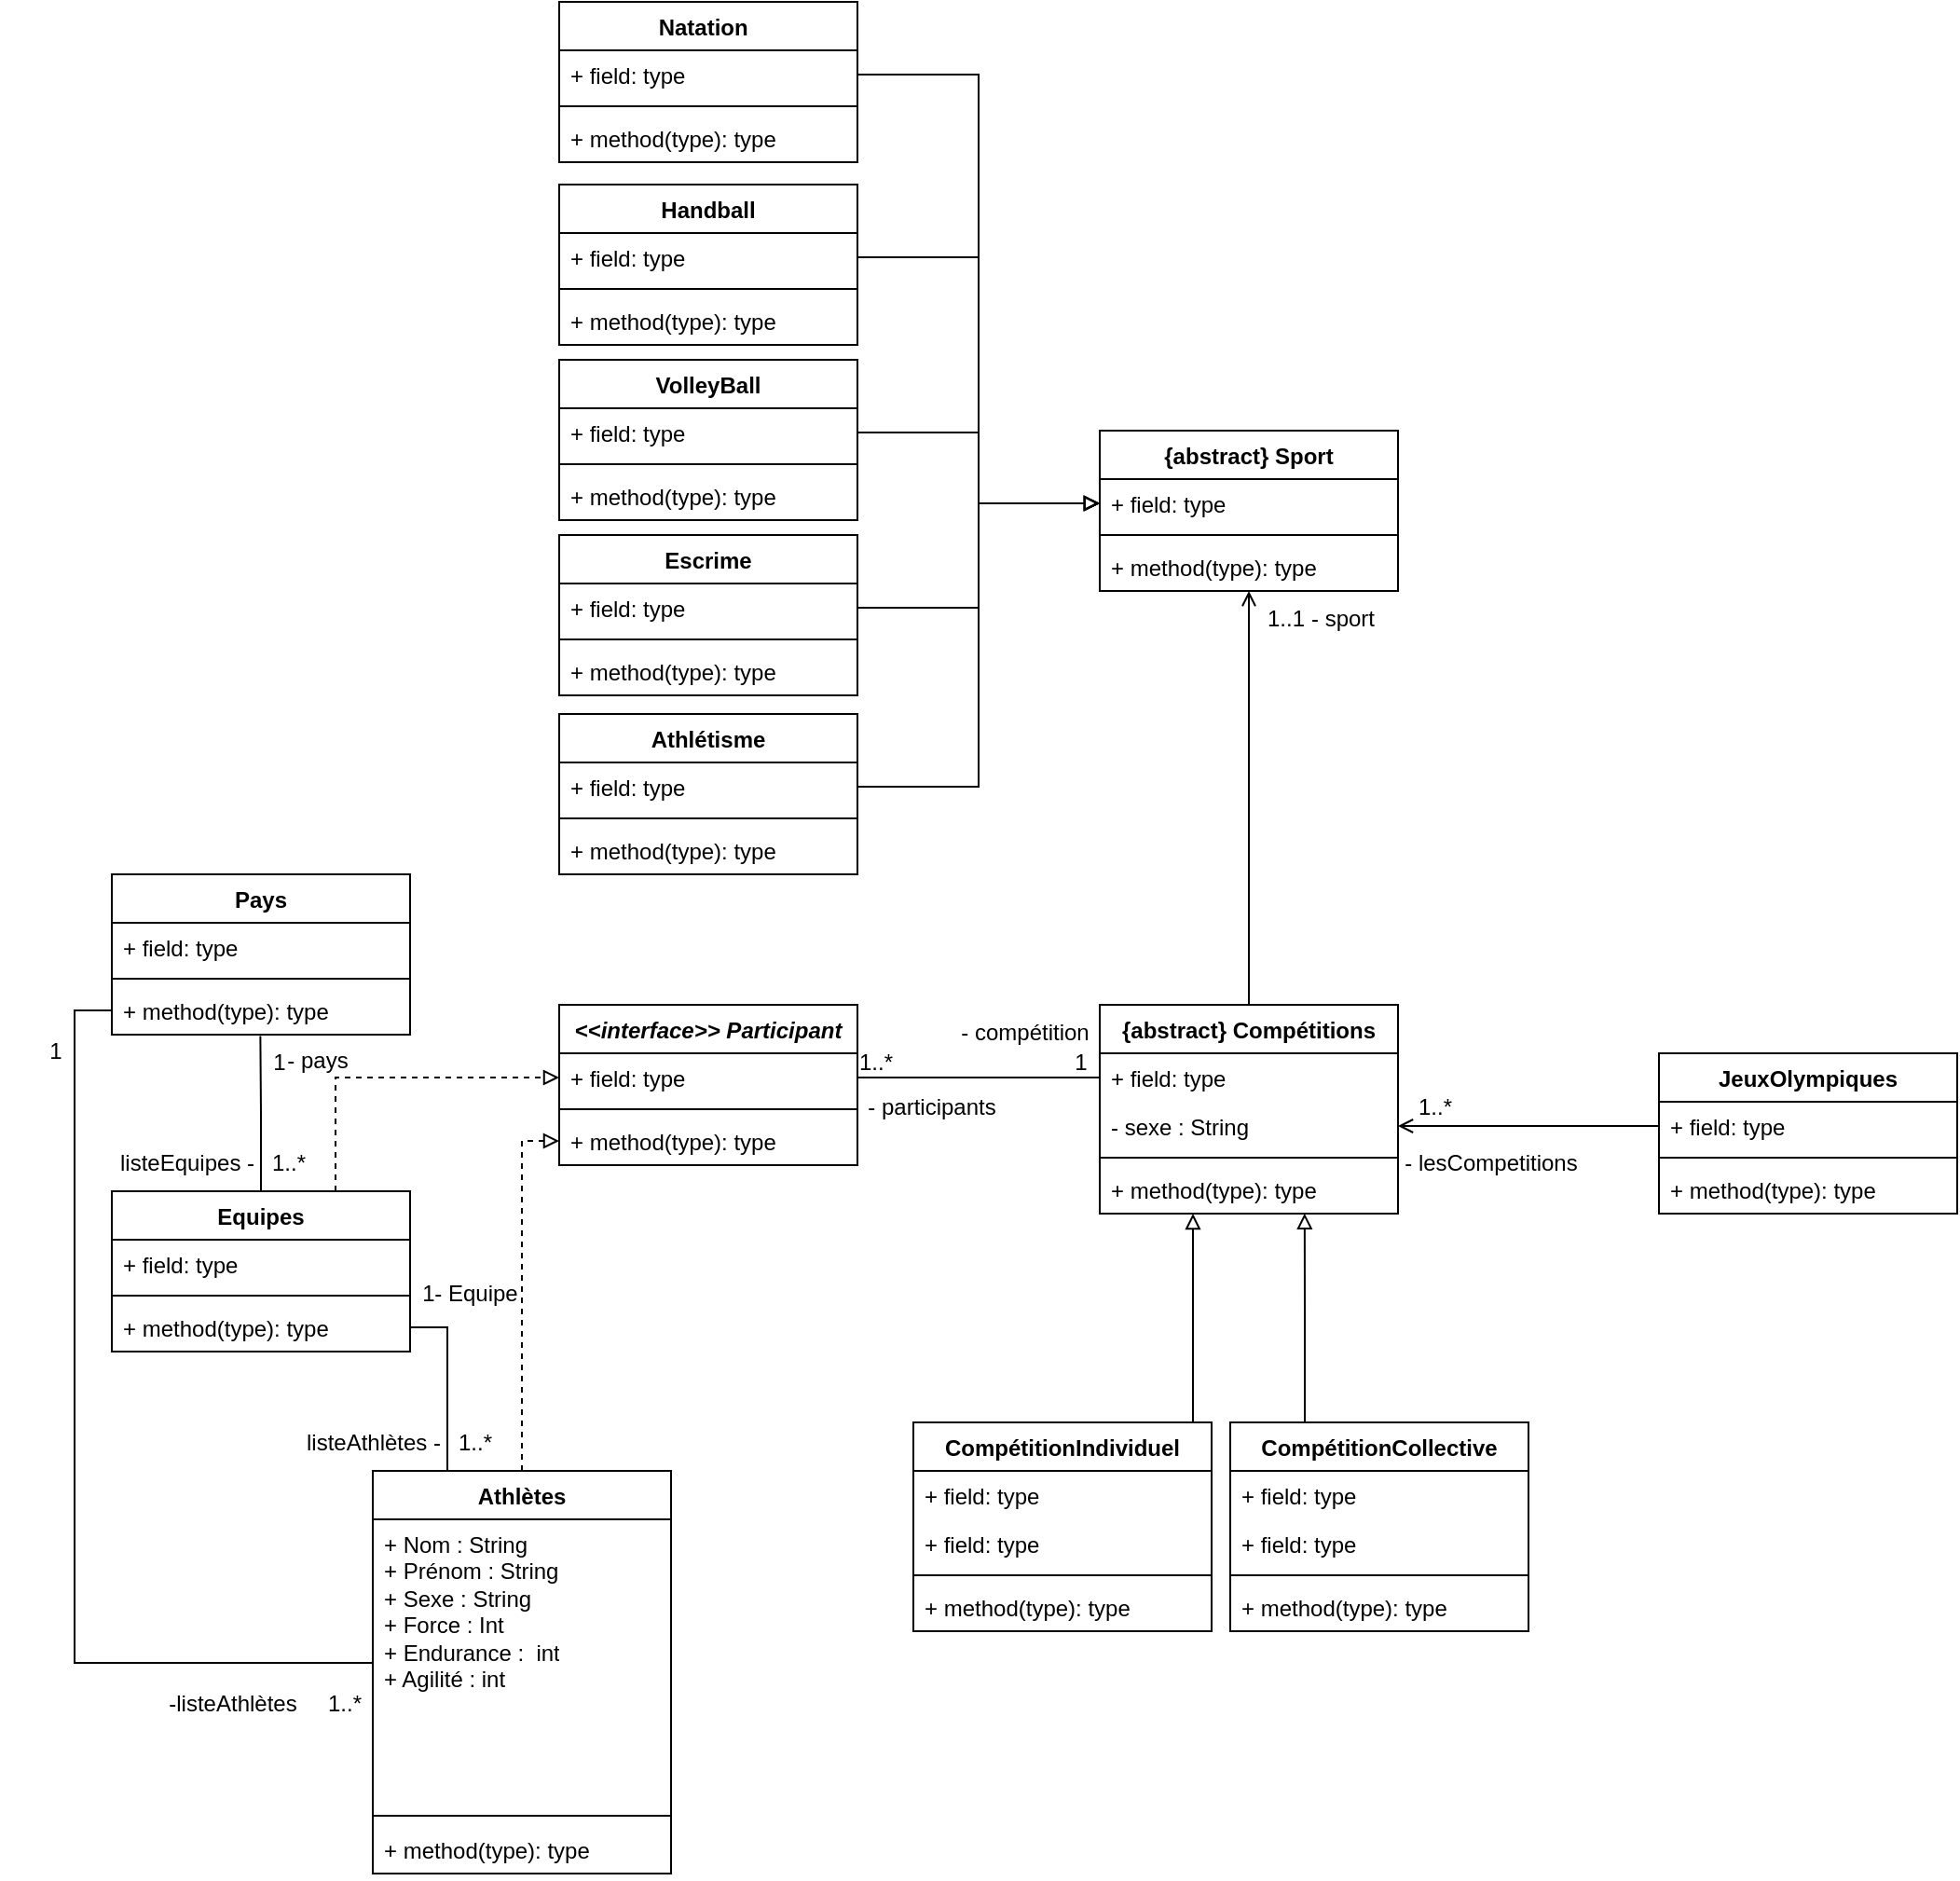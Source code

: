 <mxfile version="23.1.2" type="github">
  <diagram id="C5RBs43oDa-KdzZeNtuy" name="Page-1">
    <mxGraphModel dx="1509" dy="813" grid="1" gridSize="10" guides="1" tooltips="1" connect="1" arrows="1" fold="1" page="1" pageScale="1" pageWidth="827" pageHeight="1169" math="0" shadow="0">
      <root>
        <mxCell id="WIyWlLk6GJQsqaUBKTNV-0" />
        <mxCell id="WIyWlLk6GJQsqaUBKTNV-1" parent="WIyWlLk6GJQsqaUBKTNV-0" />
        <mxCell id="sNgtJWW5c5NjqKj0yKrV-7" value="" style="edgeStyle=orthogonalEdgeStyle;rounded=0;orthogonalLoop=1;jettySize=auto;html=1;entryX=0.5;entryY=0;entryDx=0;entryDy=0;endArrow=none;endFill=0;startArrow=open;startFill=0;" parent="WIyWlLk6GJQsqaUBKTNV-1" source="z6xIJ1BXpiOvv1FL2pou-0" target="sNgtJWW5c5NjqKj0yKrV-51" edge="1">
          <mxGeometry relative="1" as="geometry">
            <mxPoint x="700" y="414" as="targetPoint" />
          </mxGeometry>
        </mxCell>
        <mxCell id="z6xIJ1BXpiOvv1FL2pou-0" value="{abstract} Sport" style="swimlane;fontStyle=1;align=center;verticalAlign=top;childLayout=stackLayout;horizontal=1;startSize=26;horizontalStack=0;resizeParent=1;resizeParentMax=0;resizeLast=0;collapsible=1;marginBottom=0;whiteSpace=wrap;html=1;" parent="WIyWlLk6GJQsqaUBKTNV-1" vertex="1">
          <mxGeometry x="620" y="262" width="160" height="86" as="geometry" />
        </mxCell>
        <mxCell id="z6xIJ1BXpiOvv1FL2pou-1" value="+ field: type" style="text;strokeColor=none;fillColor=none;align=left;verticalAlign=top;spacingLeft=4;spacingRight=4;overflow=hidden;rotatable=0;points=[[0,0.5],[1,0.5]];portConstraint=eastwest;whiteSpace=wrap;html=1;" parent="z6xIJ1BXpiOvv1FL2pou-0" vertex="1">
          <mxGeometry y="26" width="160" height="26" as="geometry" />
        </mxCell>
        <mxCell id="z6xIJ1BXpiOvv1FL2pou-2" value="" style="line;strokeWidth=1;fillColor=none;align=left;verticalAlign=middle;spacingTop=-1;spacingLeft=3;spacingRight=3;rotatable=0;labelPosition=right;points=[];portConstraint=eastwest;strokeColor=inherit;" parent="z6xIJ1BXpiOvv1FL2pou-0" vertex="1">
          <mxGeometry y="52" width="160" height="8" as="geometry" />
        </mxCell>
        <mxCell id="z6xIJ1BXpiOvv1FL2pou-3" value="+ method(type): type" style="text;strokeColor=none;fillColor=none;align=left;verticalAlign=top;spacingLeft=4;spacingRight=4;overflow=hidden;rotatable=0;points=[[0,0.5],[1,0.5]];portConstraint=eastwest;whiteSpace=wrap;html=1;" parent="z6xIJ1BXpiOvv1FL2pou-0" vertex="1">
          <mxGeometry y="60" width="160" height="26" as="geometry" />
        </mxCell>
        <mxCell id="z6xIJ1BXpiOvv1FL2pou-5" value="Pays" style="swimlane;fontStyle=1;align=center;verticalAlign=top;childLayout=stackLayout;horizontal=1;startSize=26;horizontalStack=0;resizeParent=1;resizeParentMax=0;resizeLast=0;collapsible=1;marginBottom=0;whiteSpace=wrap;html=1;" parent="WIyWlLk6GJQsqaUBKTNV-1" vertex="1">
          <mxGeometry x="90" y="500" width="160" height="86" as="geometry" />
        </mxCell>
        <mxCell id="z6xIJ1BXpiOvv1FL2pou-6" value="+ field: type" style="text;strokeColor=none;fillColor=none;align=left;verticalAlign=top;spacingLeft=4;spacingRight=4;overflow=hidden;rotatable=0;points=[[0,0.5],[1,0.5]];portConstraint=eastwest;whiteSpace=wrap;html=1;" parent="z6xIJ1BXpiOvv1FL2pou-5" vertex="1">
          <mxGeometry y="26" width="160" height="26" as="geometry" />
        </mxCell>
        <mxCell id="z6xIJ1BXpiOvv1FL2pou-7" value="" style="line;strokeWidth=1;fillColor=none;align=left;verticalAlign=middle;spacingTop=-1;spacingLeft=3;spacingRight=3;rotatable=0;labelPosition=right;points=[];portConstraint=eastwest;strokeColor=inherit;" parent="z6xIJ1BXpiOvv1FL2pou-5" vertex="1">
          <mxGeometry y="52" width="160" height="8" as="geometry" />
        </mxCell>
        <mxCell id="z6xIJ1BXpiOvv1FL2pou-8" value="+ method(type): type" style="text;strokeColor=none;fillColor=none;align=left;verticalAlign=top;spacingLeft=4;spacingRight=4;overflow=hidden;rotatable=0;points=[[0,0.5],[1,0.5]];portConstraint=eastwest;whiteSpace=wrap;html=1;" parent="z6xIJ1BXpiOvv1FL2pou-5" vertex="1">
          <mxGeometry y="60" width="160" height="26" as="geometry" />
        </mxCell>
        <mxCell id="H972g_gZdTRW4qU4wHeY-0" style="edgeStyle=orthogonalEdgeStyle;rounded=0;orthogonalLoop=1;jettySize=auto;html=1;exitX=0.5;exitY=0;exitDx=0;exitDy=0;entryX=0.498;entryY=1.027;entryDx=0;entryDy=0;entryPerimeter=0;endArrow=none;endFill=0;" parent="WIyWlLk6GJQsqaUBKTNV-1" source="sNgtJWW5c5NjqKj0yKrV-0" target="z6xIJ1BXpiOvv1FL2pou-8" edge="1">
          <mxGeometry relative="1" as="geometry" />
        </mxCell>
        <mxCell id="sNgtJWW5c5NjqKj0yKrV-9" style="edgeStyle=orthogonalEdgeStyle;rounded=0;orthogonalLoop=1;jettySize=auto;html=1;exitX=0.25;exitY=0;exitDx=0;exitDy=0;endArrow=none;endFill=0;" parent="WIyWlLk6GJQsqaUBKTNV-1" source="z6xIJ1BXpiOvv1FL2pou-9" target="sNgtJWW5c5NjqKj0yKrV-3" edge="1">
          <mxGeometry relative="1" as="geometry" />
        </mxCell>
        <mxCell id="sNgtJWW5c5NjqKj0yKrV-14" value="" style="edgeStyle=orthogonalEdgeStyle;rounded=0;orthogonalLoop=1;jettySize=auto;html=1;entryX=0;entryY=0.5;entryDx=0;entryDy=0;exitX=0;exitY=0.5;exitDx=0;exitDy=0;endArrow=none;endFill=0;startArrow=none;startFill=0;" parent="WIyWlLk6GJQsqaUBKTNV-1" source="z6xIJ1BXpiOvv1FL2pou-10" target="z6xIJ1BXpiOvv1FL2pou-8" edge="1">
          <mxGeometry relative="1" as="geometry" />
        </mxCell>
        <mxCell id="sNgtJWW5c5NjqKj0yKrV-92" style="edgeStyle=orthogonalEdgeStyle;rounded=0;orthogonalLoop=1;jettySize=auto;html=1;exitX=0.5;exitY=0;exitDx=0;exitDy=0;entryX=0;entryY=0.5;entryDx=0;entryDy=0;endArrow=block;endFill=0;dashed=1;" parent="WIyWlLk6GJQsqaUBKTNV-1" source="z6xIJ1BXpiOvv1FL2pou-9" target="sNgtJWW5c5NjqKj0yKrV-90" edge="1">
          <mxGeometry relative="1" as="geometry">
            <mxPoint x="330.0" y="750" as="targetPoint" />
          </mxGeometry>
        </mxCell>
        <mxCell id="z6xIJ1BXpiOvv1FL2pou-9" value="Athlètes" style="swimlane;fontStyle=1;align=center;verticalAlign=top;childLayout=stackLayout;horizontal=1;startSize=26;horizontalStack=0;resizeParent=1;resizeParentMax=0;resizeLast=0;collapsible=1;marginBottom=0;whiteSpace=wrap;html=1;" parent="WIyWlLk6GJQsqaUBKTNV-1" vertex="1">
          <mxGeometry x="230" y="820" width="160" height="216" as="geometry" />
        </mxCell>
        <mxCell id="z6xIJ1BXpiOvv1FL2pou-10" value="+ Nom : String&lt;div&gt;+ Prénom : String&lt;br&gt;+ Sexe : String&lt;br&gt;&lt;/div&gt;&lt;div&gt;+ Force : Int&lt;/div&gt;&lt;div&gt;+ Endurance :&amp;nbsp; int &lt;br&gt;&lt;/div&gt;&lt;div&gt;+ Agilité : int&lt;/div&gt;&lt;div&gt;&lt;br&gt;&lt;/div&gt;" style="text;strokeColor=none;fillColor=none;align=left;verticalAlign=top;spacingLeft=4;spacingRight=4;overflow=hidden;rotatable=0;points=[[0,0.5],[1,0.5]];portConstraint=eastwest;whiteSpace=wrap;html=1;" parent="z6xIJ1BXpiOvv1FL2pou-9" vertex="1">
          <mxGeometry y="26" width="160" height="154" as="geometry" />
        </mxCell>
        <mxCell id="z6xIJ1BXpiOvv1FL2pou-11" value="" style="line;strokeWidth=1;fillColor=none;align=left;verticalAlign=middle;spacingTop=-1;spacingLeft=3;spacingRight=3;rotatable=0;labelPosition=right;points=[];portConstraint=eastwest;strokeColor=inherit;" parent="z6xIJ1BXpiOvv1FL2pou-9" vertex="1">
          <mxGeometry y="180" width="160" height="10" as="geometry" />
        </mxCell>
        <mxCell id="z6xIJ1BXpiOvv1FL2pou-12" value="+ method(type): type" style="text;strokeColor=none;fillColor=none;align=left;verticalAlign=top;spacingLeft=4;spacingRight=4;overflow=hidden;rotatable=0;points=[[0,0.5],[1,0.5]];portConstraint=eastwest;whiteSpace=wrap;html=1;" parent="z6xIJ1BXpiOvv1FL2pou-9" vertex="1">
          <mxGeometry y="190" width="160" height="26" as="geometry" />
        </mxCell>
        <mxCell id="sNgtJWW5c5NjqKj0yKrV-91" style="edgeStyle=orthogonalEdgeStyle;rounded=0;orthogonalLoop=1;jettySize=auto;html=1;exitX=0.75;exitY=0;exitDx=0;exitDy=0;entryX=0;entryY=0.5;entryDx=0;entryDy=0;dashed=1;endArrow=block;endFill=0;" parent="WIyWlLk6GJQsqaUBKTNV-1" source="sNgtJWW5c5NjqKj0yKrV-0" target="sNgtJWW5c5NjqKj0yKrV-88" edge="1">
          <mxGeometry relative="1" as="geometry" />
        </mxCell>
        <mxCell id="sNgtJWW5c5NjqKj0yKrV-0" value="Equipes" style="swimlane;fontStyle=1;align=center;verticalAlign=top;childLayout=stackLayout;horizontal=1;startSize=26;horizontalStack=0;resizeParent=1;resizeParentMax=0;resizeLast=0;collapsible=1;marginBottom=0;whiteSpace=wrap;html=1;" parent="WIyWlLk6GJQsqaUBKTNV-1" vertex="1">
          <mxGeometry x="90" y="670" width="160" height="86" as="geometry" />
        </mxCell>
        <mxCell id="sNgtJWW5c5NjqKj0yKrV-1" value="+ field: type" style="text;strokeColor=none;fillColor=none;align=left;verticalAlign=top;spacingLeft=4;spacingRight=4;overflow=hidden;rotatable=0;points=[[0,0.5],[1,0.5]];portConstraint=eastwest;whiteSpace=wrap;html=1;" parent="sNgtJWW5c5NjqKj0yKrV-0" vertex="1">
          <mxGeometry y="26" width="160" height="26" as="geometry" />
        </mxCell>
        <mxCell id="sNgtJWW5c5NjqKj0yKrV-2" value="" style="line;strokeWidth=1;fillColor=none;align=left;verticalAlign=middle;spacingTop=-1;spacingLeft=3;spacingRight=3;rotatable=0;labelPosition=right;points=[];portConstraint=eastwest;strokeColor=inherit;" parent="sNgtJWW5c5NjqKj0yKrV-0" vertex="1">
          <mxGeometry y="52" width="160" height="8" as="geometry" />
        </mxCell>
        <mxCell id="sNgtJWW5c5NjqKj0yKrV-3" value="+ method(type): type" style="text;strokeColor=none;fillColor=none;align=left;verticalAlign=top;spacingLeft=4;spacingRight=4;overflow=hidden;rotatable=0;points=[[0,0.5],[1,0.5]];portConstraint=eastwest;whiteSpace=wrap;html=1;" parent="sNgtJWW5c5NjqKj0yKrV-0" vertex="1">
          <mxGeometry y="60" width="160" height="26" as="geometry" />
        </mxCell>
        <mxCell id="sNgtJWW5c5NjqKj0yKrV-10" value="1..*" style="text;html=1;align=center;verticalAlign=middle;whiteSpace=wrap;rounded=0;" parent="WIyWlLk6GJQsqaUBKTNV-1" vertex="1">
          <mxGeometry x="175" y="640" width="20" height="30" as="geometry" />
        </mxCell>
        <mxCell id="sNgtJWW5c5NjqKj0yKrV-11" value="1" style="text;html=1;align=center;verticalAlign=middle;whiteSpace=wrap;rounded=0;" parent="WIyWlLk6GJQsqaUBKTNV-1" vertex="1">
          <mxGeometry x="175" y="586" width="10" height="30" as="geometry" />
        </mxCell>
        <mxCell id="sNgtJWW5c5NjqKj0yKrV-12" value="1..*" style="text;html=1;align=center;verticalAlign=middle;whiteSpace=wrap;rounded=0;" parent="WIyWlLk6GJQsqaUBKTNV-1" vertex="1">
          <mxGeometry x="265" y="790" width="40" height="30" as="geometry" />
        </mxCell>
        <mxCell id="sNgtJWW5c5NjqKj0yKrV-13" value="1" style="text;html=1;align=center;verticalAlign=middle;whiteSpace=wrap;rounded=0;" parent="WIyWlLk6GJQsqaUBKTNV-1" vertex="1">
          <mxGeometry x="230" y="710" width="60" height="30" as="geometry" />
        </mxCell>
        <mxCell id="sNgtJWW5c5NjqKj0yKrV-15" value="1" style="text;html=1;align=center;verticalAlign=middle;whiteSpace=wrap;rounded=0;" parent="WIyWlLk6GJQsqaUBKTNV-1" vertex="1">
          <mxGeometry x="30" y="580" width="60" height="30" as="geometry" />
        </mxCell>
        <mxCell id="sNgtJWW5c5NjqKj0yKrV-16" value="Handball" style="swimlane;fontStyle=1;align=center;verticalAlign=top;childLayout=stackLayout;horizontal=1;startSize=26;horizontalStack=0;resizeParent=1;resizeParentMax=0;resizeLast=0;collapsible=1;marginBottom=0;whiteSpace=wrap;html=1;" parent="WIyWlLk6GJQsqaUBKTNV-1" vertex="1">
          <mxGeometry x="330" y="130" width="160" height="86" as="geometry" />
        </mxCell>
        <mxCell id="sNgtJWW5c5NjqKj0yKrV-17" value="+ field: type" style="text;strokeColor=none;fillColor=none;align=left;verticalAlign=top;spacingLeft=4;spacingRight=4;overflow=hidden;rotatable=0;points=[[0,0.5],[1,0.5]];portConstraint=eastwest;whiteSpace=wrap;html=1;" parent="sNgtJWW5c5NjqKj0yKrV-16" vertex="1">
          <mxGeometry y="26" width="160" height="26" as="geometry" />
        </mxCell>
        <mxCell id="sNgtJWW5c5NjqKj0yKrV-18" value="" style="line;strokeWidth=1;fillColor=none;align=left;verticalAlign=middle;spacingTop=-1;spacingLeft=3;spacingRight=3;rotatable=0;labelPosition=right;points=[];portConstraint=eastwest;strokeColor=inherit;" parent="sNgtJWW5c5NjqKj0yKrV-16" vertex="1">
          <mxGeometry y="52" width="160" height="8" as="geometry" />
        </mxCell>
        <mxCell id="sNgtJWW5c5NjqKj0yKrV-19" value="+ method(type): type" style="text;strokeColor=none;fillColor=none;align=left;verticalAlign=top;spacingLeft=4;spacingRight=4;overflow=hidden;rotatable=0;points=[[0,0.5],[1,0.5]];portConstraint=eastwest;whiteSpace=wrap;html=1;" parent="sNgtJWW5c5NjqKj0yKrV-16" vertex="1">
          <mxGeometry y="60" width="160" height="26" as="geometry" />
        </mxCell>
        <mxCell id="sNgtJWW5c5NjqKj0yKrV-20" value="&lt;div&gt;VolleyBall&lt;/div&gt;" style="swimlane;fontStyle=1;align=center;verticalAlign=top;childLayout=stackLayout;horizontal=1;startSize=26;horizontalStack=0;resizeParent=1;resizeParentMax=0;resizeLast=0;collapsible=1;marginBottom=0;whiteSpace=wrap;html=1;" parent="WIyWlLk6GJQsqaUBKTNV-1" vertex="1">
          <mxGeometry x="330" y="224" width="160" height="86" as="geometry" />
        </mxCell>
        <mxCell id="sNgtJWW5c5NjqKj0yKrV-21" value="+ field: type" style="text;strokeColor=none;fillColor=none;align=left;verticalAlign=top;spacingLeft=4;spacingRight=4;overflow=hidden;rotatable=0;points=[[0,0.5],[1,0.5]];portConstraint=eastwest;whiteSpace=wrap;html=1;" parent="sNgtJWW5c5NjqKj0yKrV-20" vertex="1">
          <mxGeometry y="26" width="160" height="26" as="geometry" />
        </mxCell>
        <mxCell id="sNgtJWW5c5NjqKj0yKrV-22" value="" style="line;strokeWidth=1;fillColor=none;align=left;verticalAlign=middle;spacingTop=-1;spacingLeft=3;spacingRight=3;rotatable=0;labelPosition=right;points=[];portConstraint=eastwest;strokeColor=inherit;" parent="sNgtJWW5c5NjqKj0yKrV-20" vertex="1">
          <mxGeometry y="52" width="160" height="8" as="geometry" />
        </mxCell>
        <mxCell id="sNgtJWW5c5NjqKj0yKrV-23" value="+ method(type): type" style="text;strokeColor=none;fillColor=none;align=left;verticalAlign=top;spacingLeft=4;spacingRight=4;overflow=hidden;rotatable=0;points=[[0,0.5],[1,0.5]];portConstraint=eastwest;whiteSpace=wrap;html=1;" parent="sNgtJWW5c5NjqKj0yKrV-20" vertex="1">
          <mxGeometry y="60" width="160" height="26" as="geometry" />
        </mxCell>
        <mxCell id="sNgtJWW5c5NjqKj0yKrV-24" value="Escrime" style="swimlane;fontStyle=1;align=center;verticalAlign=top;childLayout=stackLayout;horizontal=1;startSize=26;horizontalStack=0;resizeParent=1;resizeParentMax=0;resizeLast=0;collapsible=1;marginBottom=0;whiteSpace=wrap;html=1;" parent="WIyWlLk6GJQsqaUBKTNV-1" vertex="1">
          <mxGeometry x="330" y="318" width="160" height="86" as="geometry" />
        </mxCell>
        <mxCell id="sNgtJWW5c5NjqKj0yKrV-25" value="+ field: type" style="text;strokeColor=none;fillColor=none;align=left;verticalAlign=top;spacingLeft=4;spacingRight=4;overflow=hidden;rotatable=0;points=[[0,0.5],[1,0.5]];portConstraint=eastwest;whiteSpace=wrap;html=1;" parent="sNgtJWW5c5NjqKj0yKrV-24" vertex="1">
          <mxGeometry y="26" width="160" height="26" as="geometry" />
        </mxCell>
        <mxCell id="sNgtJWW5c5NjqKj0yKrV-26" value="" style="line;strokeWidth=1;fillColor=none;align=left;verticalAlign=middle;spacingTop=-1;spacingLeft=3;spacingRight=3;rotatable=0;labelPosition=right;points=[];portConstraint=eastwest;strokeColor=inherit;" parent="sNgtJWW5c5NjqKj0yKrV-24" vertex="1">
          <mxGeometry y="52" width="160" height="8" as="geometry" />
        </mxCell>
        <mxCell id="sNgtJWW5c5NjqKj0yKrV-27" value="+ method(type): type" style="text;strokeColor=none;fillColor=none;align=left;verticalAlign=top;spacingLeft=4;spacingRight=4;overflow=hidden;rotatable=0;points=[[0,0.5],[1,0.5]];portConstraint=eastwest;whiteSpace=wrap;html=1;" parent="sNgtJWW5c5NjqKj0yKrV-24" vertex="1">
          <mxGeometry y="60" width="160" height="26" as="geometry" />
        </mxCell>
        <mxCell id="sNgtJWW5c5NjqKj0yKrV-28" value="Natation&lt;span style=&quot;white-space: pre;&quot;&gt;&#x9;&lt;/span&gt;" style="swimlane;fontStyle=1;align=center;verticalAlign=top;childLayout=stackLayout;horizontal=1;startSize=26;horizontalStack=0;resizeParent=1;resizeParentMax=0;resizeLast=0;collapsible=1;marginBottom=0;whiteSpace=wrap;html=1;" parent="WIyWlLk6GJQsqaUBKTNV-1" vertex="1">
          <mxGeometry x="330" y="32" width="160" height="86" as="geometry" />
        </mxCell>
        <mxCell id="sNgtJWW5c5NjqKj0yKrV-29" value="+ field: type" style="text;strokeColor=none;fillColor=none;align=left;verticalAlign=top;spacingLeft=4;spacingRight=4;overflow=hidden;rotatable=0;points=[[0,0.5],[1,0.5]];portConstraint=eastwest;whiteSpace=wrap;html=1;" parent="sNgtJWW5c5NjqKj0yKrV-28" vertex="1">
          <mxGeometry y="26" width="160" height="26" as="geometry" />
        </mxCell>
        <mxCell id="sNgtJWW5c5NjqKj0yKrV-30" value="" style="line;strokeWidth=1;fillColor=none;align=left;verticalAlign=middle;spacingTop=-1;spacingLeft=3;spacingRight=3;rotatable=0;labelPosition=right;points=[];portConstraint=eastwest;strokeColor=inherit;" parent="sNgtJWW5c5NjqKj0yKrV-28" vertex="1">
          <mxGeometry y="52" width="160" height="8" as="geometry" />
        </mxCell>
        <mxCell id="sNgtJWW5c5NjqKj0yKrV-31" value="+ method(type): type" style="text;strokeColor=none;fillColor=none;align=left;verticalAlign=top;spacingLeft=4;spacingRight=4;overflow=hidden;rotatable=0;points=[[0,0.5],[1,0.5]];portConstraint=eastwest;whiteSpace=wrap;html=1;" parent="sNgtJWW5c5NjqKj0yKrV-28" vertex="1">
          <mxGeometry y="60" width="160" height="26" as="geometry" />
        </mxCell>
        <mxCell id="sNgtJWW5c5NjqKj0yKrV-32" value="Athlétisme" style="swimlane;fontStyle=1;align=center;verticalAlign=top;childLayout=stackLayout;horizontal=1;startSize=26;horizontalStack=0;resizeParent=1;resizeParentMax=0;resizeLast=0;collapsible=1;marginBottom=0;whiteSpace=wrap;html=1;" parent="WIyWlLk6GJQsqaUBKTNV-1" vertex="1">
          <mxGeometry x="330" y="414" width="160" height="86" as="geometry" />
        </mxCell>
        <mxCell id="sNgtJWW5c5NjqKj0yKrV-33" value="+ field: type" style="text;strokeColor=none;fillColor=none;align=left;verticalAlign=top;spacingLeft=4;spacingRight=4;overflow=hidden;rotatable=0;points=[[0,0.5],[1,0.5]];portConstraint=eastwest;whiteSpace=wrap;html=1;" parent="sNgtJWW5c5NjqKj0yKrV-32" vertex="1">
          <mxGeometry y="26" width="160" height="26" as="geometry" />
        </mxCell>
        <mxCell id="sNgtJWW5c5NjqKj0yKrV-34" value="" style="line;strokeWidth=1;fillColor=none;align=left;verticalAlign=middle;spacingTop=-1;spacingLeft=3;spacingRight=3;rotatable=0;labelPosition=right;points=[];portConstraint=eastwest;strokeColor=inherit;" parent="sNgtJWW5c5NjqKj0yKrV-32" vertex="1">
          <mxGeometry y="52" width="160" height="8" as="geometry" />
        </mxCell>
        <mxCell id="sNgtJWW5c5NjqKj0yKrV-35" value="+ method(type): type" style="text;strokeColor=none;fillColor=none;align=left;verticalAlign=top;spacingLeft=4;spacingRight=4;overflow=hidden;rotatable=0;points=[[0,0.5],[1,0.5]];portConstraint=eastwest;whiteSpace=wrap;html=1;" parent="sNgtJWW5c5NjqKj0yKrV-32" vertex="1">
          <mxGeometry y="60" width="160" height="26" as="geometry" />
        </mxCell>
        <mxCell id="sNgtJWW5c5NjqKj0yKrV-47" value="1..1" style="text;html=1;align=center;verticalAlign=middle;whiteSpace=wrap;rounded=0;" parent="WIyWlLk6GJQsqaUBKTNV-1" vertex="1">
          <mxGeometry x="690" y="348" width="60" height="30" as="geometry" />
        </mxCell>
        <mxCell id="sNgtJWW5c5NjqKj0yKrV-51" value="{abstract} Compétitions" style="swimlane;fontStyle=1;align=center;verticalAlign=top;childLayout=stackLayout;horizontal=1;startSize=26;horizontalStack=0;resizeParent=1;resizeParentMax=0;resizeLast=0;collapsible=1;marginBottom=0;whiteSpace=wrap;html=1;" parent="WIyWlLk6GJQsqaUBKTNV-1" vertex="1">
          <mxGeometry x="620" y="570" width="160" height="112" as="geometry">
            <mxRectangle x="1060" y="585" width="160" height="30" as="alternateBounds" />
          </mxGeometry>
        </mxCell>
        <mxCell id="sNgtJWW5c5NjqKj0yKrV-52" value="+ field: type" style="text;strokeColor=none;fillColor=none;align=left;verticalAlign=top;spacingLeft=4;spacingRight=4;overflow=hidden;rotatable=0;points=[[0,0.5],[1,0.5]];portConstraint=eastwest;whiteSpace=wrap;html=1;" parent="sNgtJWW5c5NjqKj0yKrV-51" vertex="1">
          <mxGeometry y="26" width="160" height="26" as="geometry" />
        </mxCell>
        <mxCell id="sNgtJWW5c5NjqKj0yKrV-53" value="- sexe : String" style="text;strokeColor=none;fillColor=none;align=left;verticalAlign=top;spacingLeft=4;spacingRight=4;overflow=hidden;rotatable=0;points=[[0,0.5],[1,0.5]];portConstraint=eastwest;whiteSpace=wrap;html=1;" parent="sNgtJWW5c5NjqKj0yKrV-51" vertex="1">
          <mxGeometry y="52" width="160" height="26" as="geometry" />
        </mxCell>
        <mxCell id="sNgtJWW5c5NjqKj0yKrV-54" value="" style="line;strokeWidth=1;fillColor=none;align=left;verticalAlign=middle;spacingTop=-1;spacingLeft=3;spacingRight=3;rotatable=0;labelPosition=right;points=[];portConstraint=eastwest;strokeColor=inherit;" parent="sNgtJWW5c5NjqKj0yKrV-51" vertex="1">
          <mxGeometry y="78" width="160" height="8" as="geometry" />
        </mxCell>
        <mxCell id="sNgtJWW5c5NjqKj0yKrV-55" value="+ method(type): type" style="text;strokeColor=none;fillColor=none;align=left;verticalAlign=top;spacingLeft=4;spacingRight=4;overflow=hidden;rotatable=0;points=[[0,0.5],[1,0.5]];portConstraint=eastwest;whiteSpace=wrap;html=1;" parent="sNgtJWW5c5NjqKj0yKrV-51" vertex="1">
          <mxGeometry y="86" width="160" height="26" as="geometry" />
        </mxCell>
        <mxCell id="sNgtJWW5c5NjqKj0yKrV-56" value="CompétitionIndividuel" style="swimlane;fontStyle=1;align=center;verticalAlign=top;childLayout=stackLayout;horizontal=1;startSize=26;horizontalStack=0;resizeParent=1;resizeParentMax=0;resizeLast=0;collapsible=1;marginBottom=0;whiteSpace=wrap;html=1;" parent="WIyWlLk6GJQsqaUBKTNV-1" vertex="1">
          <mxGeometry x="520" y="794" width="160" height="112" as="geometry" />
        </mxCell>
        <mxCell id="sNgtJWW5c5NjqKj0yKrV-57" value="+ field: type" style="text;strokeColor=none;fillColor=none;align=left;verticalAlign=top;spacingLeft=4;spacingRight=4;overflow=hidden;rotatable=0;points=[[0,0.5],[1,0.5]];portConstraint=eastwest;whiteSpace=wrap;html=1;" parent="sNgtJWW5c5NjqKj0yKrV-56" vertex="1">
          <mxGeometry y="26" width="160" height="26" as="geometry" />
        </mxCell>
        <mxCell id="sNgtJWW5c5NjqKj0yKrV-58" value="+ field: type" style="text;strokeColor=none;fillColor=none;align=left;verticalAlign=top;spacingLeft=4;spacingRight=4;overflow=hidden;rotatable=0;points=[[0,0.5],[1,0.5]];portConstraint=eastwest;whiteSpace=wrap;html=1;" parent="sNgtJWW5c5NjqKj0yKrV-56" vertex="1">
          <mxGeometry y="52" width="160" height="26" as="geometry" />
        </mxCell>
        <mxCell id="sNgtJWW5c5NjqKj0yKrV-59" value="" style="line;strokeWidth=1;fillColor=none;align=left;verticalAlign=middle;spacingTop=-1;spacingLeft=3;spacingRight=3;rotatable=0;labelPosition=right;points=[];portConstraint=eastwest;strokeColor=inherit;" parent="sNgtJWW5c5NjqKj0yKrV-56" vertex="1">
          <mxGeometry y="78" width="160" height="8" as="geometry" />
        </mxCell>
        <mxCell id="sNgtJWW5c5NjqKj0yKrV-60" value="+ method(type): type" style="text;strokeColor=none;fillColor=none;align=left;verticalAlign=top;spacingLeft=4;spacingRight=4;overflow=hidden;rotatable=0;points=[[0,0.5],[1,0.5]];portConstraint=eastwest;whiteSpace=wrap;html=1;" parent="sNgtJWW5c5NjqKj0yKrV-56" vertex="1">
          <mxGeometry y="86" width="160" height="26" as="geometry" />
        </mxCell>
        <mxCell id="sNgtJWW5c5NjqKj0yKrV-61" value="CompétitionCollective" style="swimlane;fontStyle=1;align=center;verticalAlign=top;childLayout=stackLayout;horizontal=1;startSize=26;horizontalStack=0;resizeParent=1;resizeParentMax=0;resizeLast=0;collapsible=1;marginBottom=0;whiteSpace=wrap;html=1;" parent="WIyWlLk6GJQsqaUBKTNV-1" vertex="1">
          <mxGeometry x="690" y="794" width="160" height="112" as="geometry" />
        </mxCell>
        <mxCell id="sNgtJWW5c5NjqKj0yKrV-62" value="+ field: type" style="text;strokeColor=none;fillColor=none;align=left;verticalAlign=top;spacingLeft=4;spacingRight=4;overflow=hidden;rotatable=0;points=[[0,0.5],[1,0.5]];portConstraint=eastwest;whiteSpace=wrap;html=1;" parent="sNgtJWW5c5NjqKj0yKrV-61" vertex="1">
          <mxGeometry y="26" width="160" height="26" as="geometry" />
        </mxCell>
        <mxCell id="sNgtJWW5c5NjqKj0yKrV-63" value="+ field: type" style="text;strokeColor=none;fillColor=none;align=left;verticalAlign=top;spacingLeft=4;spacingRight=4;overflow=hidden;rotatable=0;points=[[0,0.5],[1,0.5]];portConstraint=eastwest;whiteSpace=wrap;html=1;" parent="sNgtJWW5c5NjqKj0yKrV-61" vertex="1">
          <mxGeometry y="52" width="160" height="26" as="geometry" />
        </mxCell>
        <mxCell id="sNgtJWW5c5NjqKj0yKrV-64" value="" style="line;strokeWidth=1;fillColor=none;align=left;verticalAlign=middle;spacingTop=-1;spacingLeft=3;spacingRight=3;rotatable=0;labelPosition=right;points=[];portConstraint=eastwest;strokeColor=inherit;" parent="sNgtJWW5c5NjqKj0yKrV-61" vertex="1">
          <mxGeometry y="78" width="160" height="8" as="geometry" />
        </mxCell>
        <mxCell id="sNgtJWW5c5NjqKj0yKrV-65" value="+ method(type): type" style="text;strokeColor=none;fillColor=none;align=left;verticalAlign=top;spacingLeft=4;spacingRight=4;overflow=hidden;rotatable=0;points=[[0,0.5],[1,0.5]];portConstraint=eastwest;whiteSpace=wrap;html=1;" parent="sNgtJWW5c5NjqKj0yKrV-61" vertex="1">
          <mxGeometry y="86" width="160" height="26" as="geometry" />
        </mxCell>
        <mxCell id="sNgtJWW5c5NjqKj0yKrV-87" value="&lt;i&gt;&amp;lt;&amp;lt;interface&amp;gt;&amp;gt; Participant&lt;/i&gt;" style="swimlane;fontStyle=1;align=center;verticalAlign=top;childLayout=stackLayout;horizontal=1;startSize=26;horizontalStack=0;resizeParent=1;resizeParentMax=0;resizeLast=0;collapsible=1;marginBottom=0;whiteSpace=wrap;html=1;" parent="WIyWlLk6GJQsqaUBKTNV-1" vertex="1">
          <mxGeometry x="330" y="570" width="160" height="86" as="geometry" />
        </mxCell>
        <mxCell id="sNgtJWW5c5NjqKj0yKrV-88" value="+ field: type" style="text;strokeColor=none;fillColor=none;align=left;verticalAlign=top;spacingLeft=4;spacingRight=4;overflow=hidden;rotatable=0;points=[[0,0.5],[1,0.5]];portConstraint=eastwest;whiteSpace=wrap;html=1;" parent="sNgtJWW5c5NjqKj0yKrV-87" vertex="1">
          <mxGeometry y="26" width="160" height="26" as="geometry" />
        </mxCell>
        <mxCell id="sNgtJWW5c5NjqKj0yKrV-89" value="" style="line;strokeWidth=1;fillColor=none;align=left;verticalAlign=middle;spacingTop=-1;spacingLeft=3;spacingRight=3;rotatable=0;labelPosition=right;points=[];portConstraint=eastwest;strokeColor=inherit;" parent="sNgtJWW5c5NjqKj0yKrV-87" vertex="1">
          <mxGeometry y="52" width="160" height="8" as="geometry" />
        </mxCell>
        <mxCell id="sNgtJWW5c5NjqKj0yKrV-90" value="+ method(type): type" style="text;strokeColor=none;fillColor=none;align=left;verticalAlign=top;spacingLeft=4;spacingRight=4;overflow=hidden;rotatable=0;points=[[0,0.5],[1,0.5]];portConstraint=eastwest;whiteSpace=wrap;html=1;" parent="sNgtJWW5c5NjqKj0yKrV-87" vertex="1">
          <mxGeometry y="60" width="160" height="26" as="geometry" />
        </mxCell>
        <mxCell id="sNgtJWW5c5NjqKj0yKrV-96" value="JeuxOlympiques" style="swimlane;fontStyle=1;align=center;verticalAlign=top;childLayout=stackLayout;horizontal=1;startSize=26;horizontalStack=0;resizeParent=1;resizeParentMax=0;resizeLast=0;collapsible=1;marginBottom=0;whiteSpace=wrap;html=1;" parent="WIyWlLk6GJQsqaUBKTNV-1" vertex="1">
          <mxGeometry x="920" y="596" width="160" height="86" as="geometry" />
        </mxCell>
        <mxCell id="sNgtJWW5c5NjqKj0yKrV-97" value="+ field: type" style="text;strokeColor=none;fillColor=none;align=left;verticalAlign=top;spacingLeft=4;spacingRight=4;overflow=hidden;rotatable=0;points=[[0,0.5],[1,0.5]];portConstraint=eastwest;whiteSpace=wrap;html=1;" parent="sNgtJWW5c5NjqKj0yKrV-96" vertex="1">
          <mxGeometry y="26" width="160" height="26" as="geometry" />
        </mxCell>
        <mxCell id="sNgtJWW5c5NjqKj0yKrV-98" value="" style="line;strokeWidth=1;fillColor=none;align=left;verticalAlign=middle;spacingTop=-1;spacingLeft=3;spacingRight=3;rotatable=0;labelPosition=right;points=[];portConstraint=eastwest;strokeColor=inherit;" parent="sNgtJWW5c5NjqKj0yKrV-96" vertex="1">
          <mxGeometry y="52" width="160" height="8" as="geometry" />
        </mxCell>
        <mxCell id="sNgtJWW5c5NjqKj0yKrV-99" value="+ method(type): type" style="text;strokeColor=none;fillColor=none;align=left;verticalAlign=top;spacingLeft=4;spacingRight=4;overflow=hidden;rotatable=0;points=[[0,0.5],[1,0.5]];portConstraint=eastwest;whiteSpace=wrap;html=1;" parent="sNgtJWW5c5NjqKj0yKrV-96" vertex="1">
          <mxGeometry y="60" width="160" height="26" as="geometry" />
        </mxCell>
        <mxCell id="sNgtJWW5c5NjqKj0yKrV-102" style="edgeStyle=orthogonalEdgeStyle;rounded=0;orthogonalLoop=1;jettySize=auto;html=1;entryX=1;entryY=0.5;entryDx=0;entryDy=0;endArrow=open;endFill=0;startArrow=none;startFill=0;exitX=0;exitY=0.5;exitDx=0;exitDy=0;" parent="WIyWlLk6GJQsqaUBKTNV-1" source="sNgtJWW5c5NjqKj0yKrV-97" target="sNgtJWW5c5NjqKj0yKrV-53" edge="1">
          <mxGeometry relative="1" as="geometry">
            <mxPoint x="1000" y="635" as="sourcePoint" />
            <Array as="points" />
          </mxGeometry>
        </mxCell>
        <mxCell id="sNgtJWW5c5NjqKj0yKrV-108" value="1" style="text;html=1;align=center;verticalAlign=middle;whiteSpace=wrap;rounded=0;" parent="WIyWlLk6GJQsqaUBKTNV-1" vertex="1">
          <mxGeometry x="580" y="586" width="60" height="30" as="geometry" />
        </mxCell>
        <mxCell id="h_iLT1wmqkSfiE5aM4jx-0" value="1..*" style="text;html=1;align=center;verticalAlign=middle;whiteSpace=wrap;rounded=0;" parent="WIyWlLk6GJQsqaUBKTNV-1" vertex="1">
          <mxGeometry x="185" y="930" width="60" height="30" as="geometry" />
        </mxCell>
        <mxCell id="BDxbc9C00t5U4hKIIXv_-0" value="- lesCompetitions" style="text;html=1;align=center;verticalAlign=middle;whiteSpace=wrap;rounded=0;" parent="WIyWlLk6GJQsqaUBKTNV-1" vertex="1">
          <mxGeometry x="780" y="640" width="100" height="30" as="geometry" />
        </mxCell>
        <mxCell id="BDxbc9C00t5U4hKIIXv_-1" value="-listeAthlètes" style="text;html=1;align=center;verticalAlign=middle;whiteSpace=wrap;rounded=0;" parent="WIyWlLk6GJQsqaUBKTNV-1" vertex="1">
          <mxGeometry x="115" y="930" width="80" height="30" as="geometry" />
        </mxCell>
        <mxCell id="BDxbc9C00t5U4hKIIXv_-4" value="- pays" style="text;html=1;align=center;verticalAlign=middle;resizable=0;points=[];autosize=1;strokeColor=none;fillColor=none;" parent="WIyWlLk6GJQsqaUBKTNV-1" vertex="1">
          <mxGeometry x="170" y="584.5" width="60" height="30" as="geometry" />
        </mxCell>
        <mxCell id="BDxbc9C00t5U4hKIIXv_-6" value="listeEquipes -" style="text;html=1;align=center;verticalAlign=middle;resizable=0;points=[];autosize=1;strokeColor=none;fillColor=none;" parent="WIyWlLk6GJQsqaUBKTNV-1" vertex="1">
          <mxGeometry x="80" y="640" width="100" height="30" as="geometry" />
        </mxCell>
        <mxCell id="BDxbc9C00t5U4hKIIXv_-7" value="- Equipe" style="text;html=1;align=center;verticalAlign=middle;resizable=0;points=[];autosize=1;strokeColor=none;fillColor=none;" parent="WIyWlLk6GJQsqaUBKTNV-1" vertex="1">
          <mxGeometry x="250" y="710" width="70" height="30" as="geometry" />
        </mxCell>
        <mxCell id="BDxbc9C00t5U4hKIIXv_-8" value="listeAthlètes - " style="text;html=1;align=center;verticalAlign=middle;resizable=0;points=[];autosize=1;strokeColor=none;fillColor=none;" parent="WIyWlLk6GJQsqaUBKTNV-1" vertex="1">
          <mxGeometry x="185" y="790" width="90" height="30" as="geometry" />
        </mxCell>
        <mxCell id="BDxbc9C00t5U4hKIIXv_-9" value="- sport" style="text;html=1;align=center;verticalAlign=middle;resizable=0;points=[];autosize=1;strokeColor=none;fillColor=none;" parent="WIyWlLk6GJQsqaUBKTNV-1" vertex="1">
          <mxGeometry x="720" y="348" width="60" height="30" as="geometry" />
        </mxCell>
        <mxCell id="pUj-b2Uj-Xdy8y7BLc4v-0" style="edgeStyle=orthogonalEdgeStyle;rounded=0;orthogonalLoop=1;jettySize=auto;html=1;endArrow=none;endFill=0;startArrow=block;startFill=0;entryX=0.75;entryY=0;entryDx=0;entryDy=0;" parent="WIyWlLk6GJQsqaUBKTNV-1" source="sNgtJWW5c5NjqKj0yKrV-55" target="sNgtJWW5c5NjqKj0yKrV-56" edge="1">
          <mxGeometry relative="1" as="geometry">
            <Array as="points">
              <mxPoint x="670" y="794" />
            </Array>
            <mxPoint x="670" y="676" as="sourcePoint" />
            <mxPoint x="670" y="806" as="targetPoint" />
          </mxGeometry>
        </mxCell>
        <mxCell id="pUj-b2Uj-Xdy8y7BLc4v-3" style="edgeStyle=orthogonalEdgeStyle;rounded=0;orthogonalLoop=1;jettySize=auto;html=1;exitX=0.25;exitY=0;exitDx=0;exitDy=0;entryX=0.687;entryY=0.997;entryDx=0;entryDy=0;entryPerimeter=0;endArrow=block;endFill=0;" parent="WIyWlLk6GJQsqaUBKTNV-1" source="sNgtJWW5c5NjqKj0yKrV-61" target="sNgtJWW5c5NjqKj0yKrV-55" edge="1">
          <mxGeometry relative="1" as="geometry">
            <mxPoint x="730" y="690" as="targetPoint" />
          </mxGeometry>
        </mxCell>
        <mxCell id="pUj-b2Uj-Xdy8y7BLc4v-4" style="edgeStyle=orthogonalEdgeStyle;rounded=0;orthogonalLoop=1;jettySize=auto;html=1;exitX=1;exitY=0.5;exitDx=0;exitDy=0;entryX=0;entryY=0.5;entryDx=0;entryDy=0;endArrow=none;endFill=0;" parent="WIyWlLk6GJQsqaUBKTNV-1" source="sNgtJWW5c5NjqKj0yKrV-88" target="sNgtJWW5c5NjqKj0yKrV-52" edge="1">
          <mxGeometry relative="1" as="geometry" />
        </mxCell>
        <mxCell id="pUj-b2Uj-Xdy8y7BLc4v-5" value="1..*" style="text;html=1;align=center;verticalAlign=middle;whiteSpace=wrap;rounded=0;" parent="WIyWlLk6GJQsqaUBKTNV-1" vertex="1">
          <mxGeometry x="470" y="586" width="60" height="30" as="geometry" />
        </mxCell>
        <mxCell id="pUj-b2Uj-Xdy8y7BLc4v-6" value="- participants" style="text;html=1;align=center;verticalAlign=middle;whiteSpace=wrap;rounded=0;" parent="WIyWlLk6GJQsqaUBKTNV-1" vertex="1">
          <mxGeometry x="490" y="610" width="80" height="30" as="geometry" />
        </mxCell>
        <mxCell id="pUj-b2Uj-Xdy8y7BLc4v-7" value="- compétition" style="text;html=1;align=center;verticalAlign=middle;whiteSpace=wrap;rounded=0;" parent="WIyWlLk6GJQsqaUBKTNV-1" vertex="1">
          <mxGeometry x="540" y="570" width="80" height="30" as="geometry" />
        </mxCell>
        <mxCell id="pUj-b2Uj-Xdy8y7BLc4v-8" style="edgeStyle=orthogonalEdgeStyle;rounded=0;orthogonalLoop=1;jettySize=auto;html=1;exitX=1;exitY=0.5;exitDx=0;exitDy=0;entryX=0;entryY=0.5;entryDx=0;entryDy=0;endArrow=block;endFill=0;" parent="WIyWlLk6GJQsqaUBKTNV-1" source="sNgtJWW5c5NjqKj0yKrV-29" target="z6xIJ1BXpiOvv1FL2pou-1" edge="1">
          <mxGeometry relative="1" as="geometry" />
        </mxCell>
        <mxCell id="pUj-b2Uj-Xdy8y7BLc4v-9" style="edgeStyle=orthogonalEdgeStyle;rounded=0;orthogonalLoop=1;jettySize=auto;html=1;exitX=1;exitY=0.5;exitDx=0;exitDy=0;entryX=0;entryY=0.5;entryDx=0;entryDy=0;endArrow=block;endFill=0;" parent="WIyWlLk6GJQsqaUBKTNV-1" source="sNgtJWW5c5NjqKj0yKrV-17" target="z6xIJ1BXpiOvv1FL2pou-1" edge="1">
          <mxGeometry relative="1" as="geometry" />
        </mxCell>
        <mxCell id="pUj-b2Uj-Xdy8y7BLc4v-10" style="edgeStyle=orthogonalEdgeStyle;rounded=0;orthogonalLoop=1;jettySize=auto;html=1;exitX=1;exitY=0.5;exitDx=0;exitDy=0;entryX=0;entryY=0.5;entryDx=0;entryDy=0;endArrow=block;endFill=0;" parent="WIyWlLk6GJQsqaUBKTNV-1" source="sNgtJWW5c5NjqKj0yKrV-21" target="z6xIJ1BXpiOvv1FL2pou-1" edge="1">
          <mxGeometry relative="1" as="geometry" />
        </mxCell>
        <mxCell id="pUj-b2Uj-Xdy8y7BLc4v-11" style="edgeStyle=orthogonalEdgeStyle;rounded=0;orthogonalLoop=1;jettySize=auto;html=1;exitX=1;exitY=0.5;exitDx=0;exitDy=0;entryX=0;entryY=0.5;entryDx=0;entryDy=0;endArrow=block;endFill=0;" parent="WIyWlLk6GJQsqaUBKTNV-1" source="sNgtJWW5c5NjqKj0yKrV-25" target="z6xIJ1BXpiOvv1FL2pou-1" edge="1">
          <mxGeometry relative="1" as="geometry" />
        </mxCell>
        <mxCell id="pUj-b2Uj-Xdy8y7BLc4v-12" style="edgeStyle=orthogonalEdgeStyle;rounded=0;orthogonalLoop=1;jettySize=auto;html=1;exitX=1;exitY=0.5;exitDx=0;exitDy=0;entryX=0;entryY=0.5;entryDx=0;entryDy=0;endArrow=block;endFill=0;" parent="WIyWlLk6GJQsqaUBKTNV-1" source="sNgtJWW5c5NjqKj0yKrV-33" target="z6xIJ1BXpiOvv1FL2pou-1" edge="1">
          <mxGeometry relative="1" as="geometry" />
        </mxCell>
        <mxCell id="pUj-b2Uj-Xdy8y7BLc4v-14" value="1..*" style="text;html=1;align=center;verticalAlign=middle;whiteSpace=wrap;rounded=0;" parent="WIyWlLk6GJQsqaUBKTNV-1" vertex="1">
          <mxGeometry x="770" y="610" width="60" height="30" as="geometry" />
        </mxCell>
      </root>
    </mxGraphModel>
  </diagram>
</mxfile>
